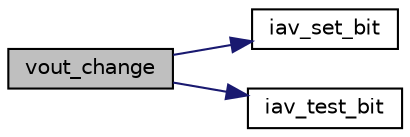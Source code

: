 digraph "vout_change"
{
 // INTERACTIVE_SVG=YES
 // LATEX_PDF_SIZE
  bgcolor="transparent";
  edge [fontname="Helvetica",fontsize="10",labelfontname="Helvetica",labelfontsize="10"];
  node [fontname="Helvetica",fontsize="10",shape=record];
  rankdir="LR";
  Node1 [label="vout_change",height=0.2,width=0.4,color="black", fillcolor="grey75", style="filled", fontcolor="black",tooltip=" "];
  Node1 -> Node2 [color="midnightblue",fontsize="10",style="solid",fontname="Helvetica"];
  Node2 [label="iav_set_bit",height=0.2,width=0.4,color="black",URL="/root/CooperSDK1.6_Provided/cooper_linux_sdk_1.6_20240129/cooper_linux_sdk_1.6/ambarella/out/doc_out/cv3_doc/doc/driver/driver.tag$df/dc0/group__IAV#ga1017bad21f4f38d0bb2b1836a1e8a907",tooltip=" "];
  Node1 -> Node3 [color="midnightblue",fontsize="10",style="solid",fontname="Helvetica"];
  Node3 [label="iav_test_bit",height=0.2,width=0.4,color="black",URL="/root/CooperSDK1.6_Provided/cooper_linux_sdk_1.6_20240129/cooper_linux_sdk_1.6/ambarella/out/doc_out/cv3_doc/doc/driver/driver.tag$df/dc0/group__IAV#ga976957c8485b20514ce8c020be30e011",tooltip=" "];
}
